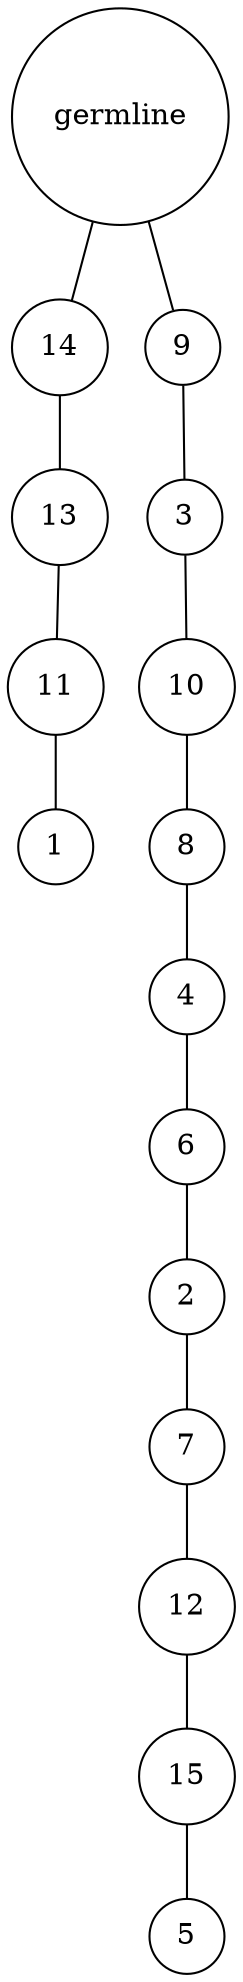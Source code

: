 graph {
	rankdir=UD;
	splines=line;
	node [shape=circle]
	"0x7fab76faee20" [label="germline"];
	"0x7fab76faee50" [label="14"];
	"0x7fab76faee20" -- "0x7fab76faee50" ;
	"0x7fab76faee80" [label="13"];
	"0x7fab76faee50" -- "0x7fab76faee80" ;
	"0x7fab76faeeb0" [label="11"];
	"0x7fab76faee80" -- "0x7fab76faeeb0" ;
	"0x7fab76faeee0" [label="1"];
	"0x7fab76faeeb0" -- "0x7fab76faeee0" ;
	"0x7fab76faef10" [label="9"];
	"0x7fab76faee20" -- "0x7fab76faef10" ;
	"0x7fab76faef40" [label="3"];
	"0x7fab76faef10" -- "0x7fab76faef40" ;
	"0x7fab76faef70" [label="10"];
	"0x7fab76faef40" -- "0x7fab76faef70" ;
	"0x7fab76faefa0" [label="8"];
	"0x7fab76faef70" -- "0x7fab76faefa0" ;
	"0x7fab76faefd0" [label="4"];
	"0x7fab76faefa0" -- "0x7fab76faefd0" ;
	"0x7faba1b2a040" [label="6"];
	"0x7fab76faefd0" -- "0x7faba1b2a040" ;
	"0x7faba1b2a070" [label="2"];
	"0x7faba1b2a040" -- "0x7faba1b2a070" ;
	"0x7faba1b2a0a0" [label="7"];
	"0x7faba1b2a070" -- "0x7faba1b2a0a0" ;
	"0x7faba1b2a0d0" [label="12"];
	"0x7faba1b2a0a0" -- "0x7faba1b2a0d0" ;
	"0x7faba1b2a100" [label="15"];
	"0x7faba1b2a0d0" -- "0x7faba1b2a100" ;
	"0x7faba1b2a130" [label="5"];
	"0x7faba1b2a100" -- "0x7faba1b2a130" ;
}
